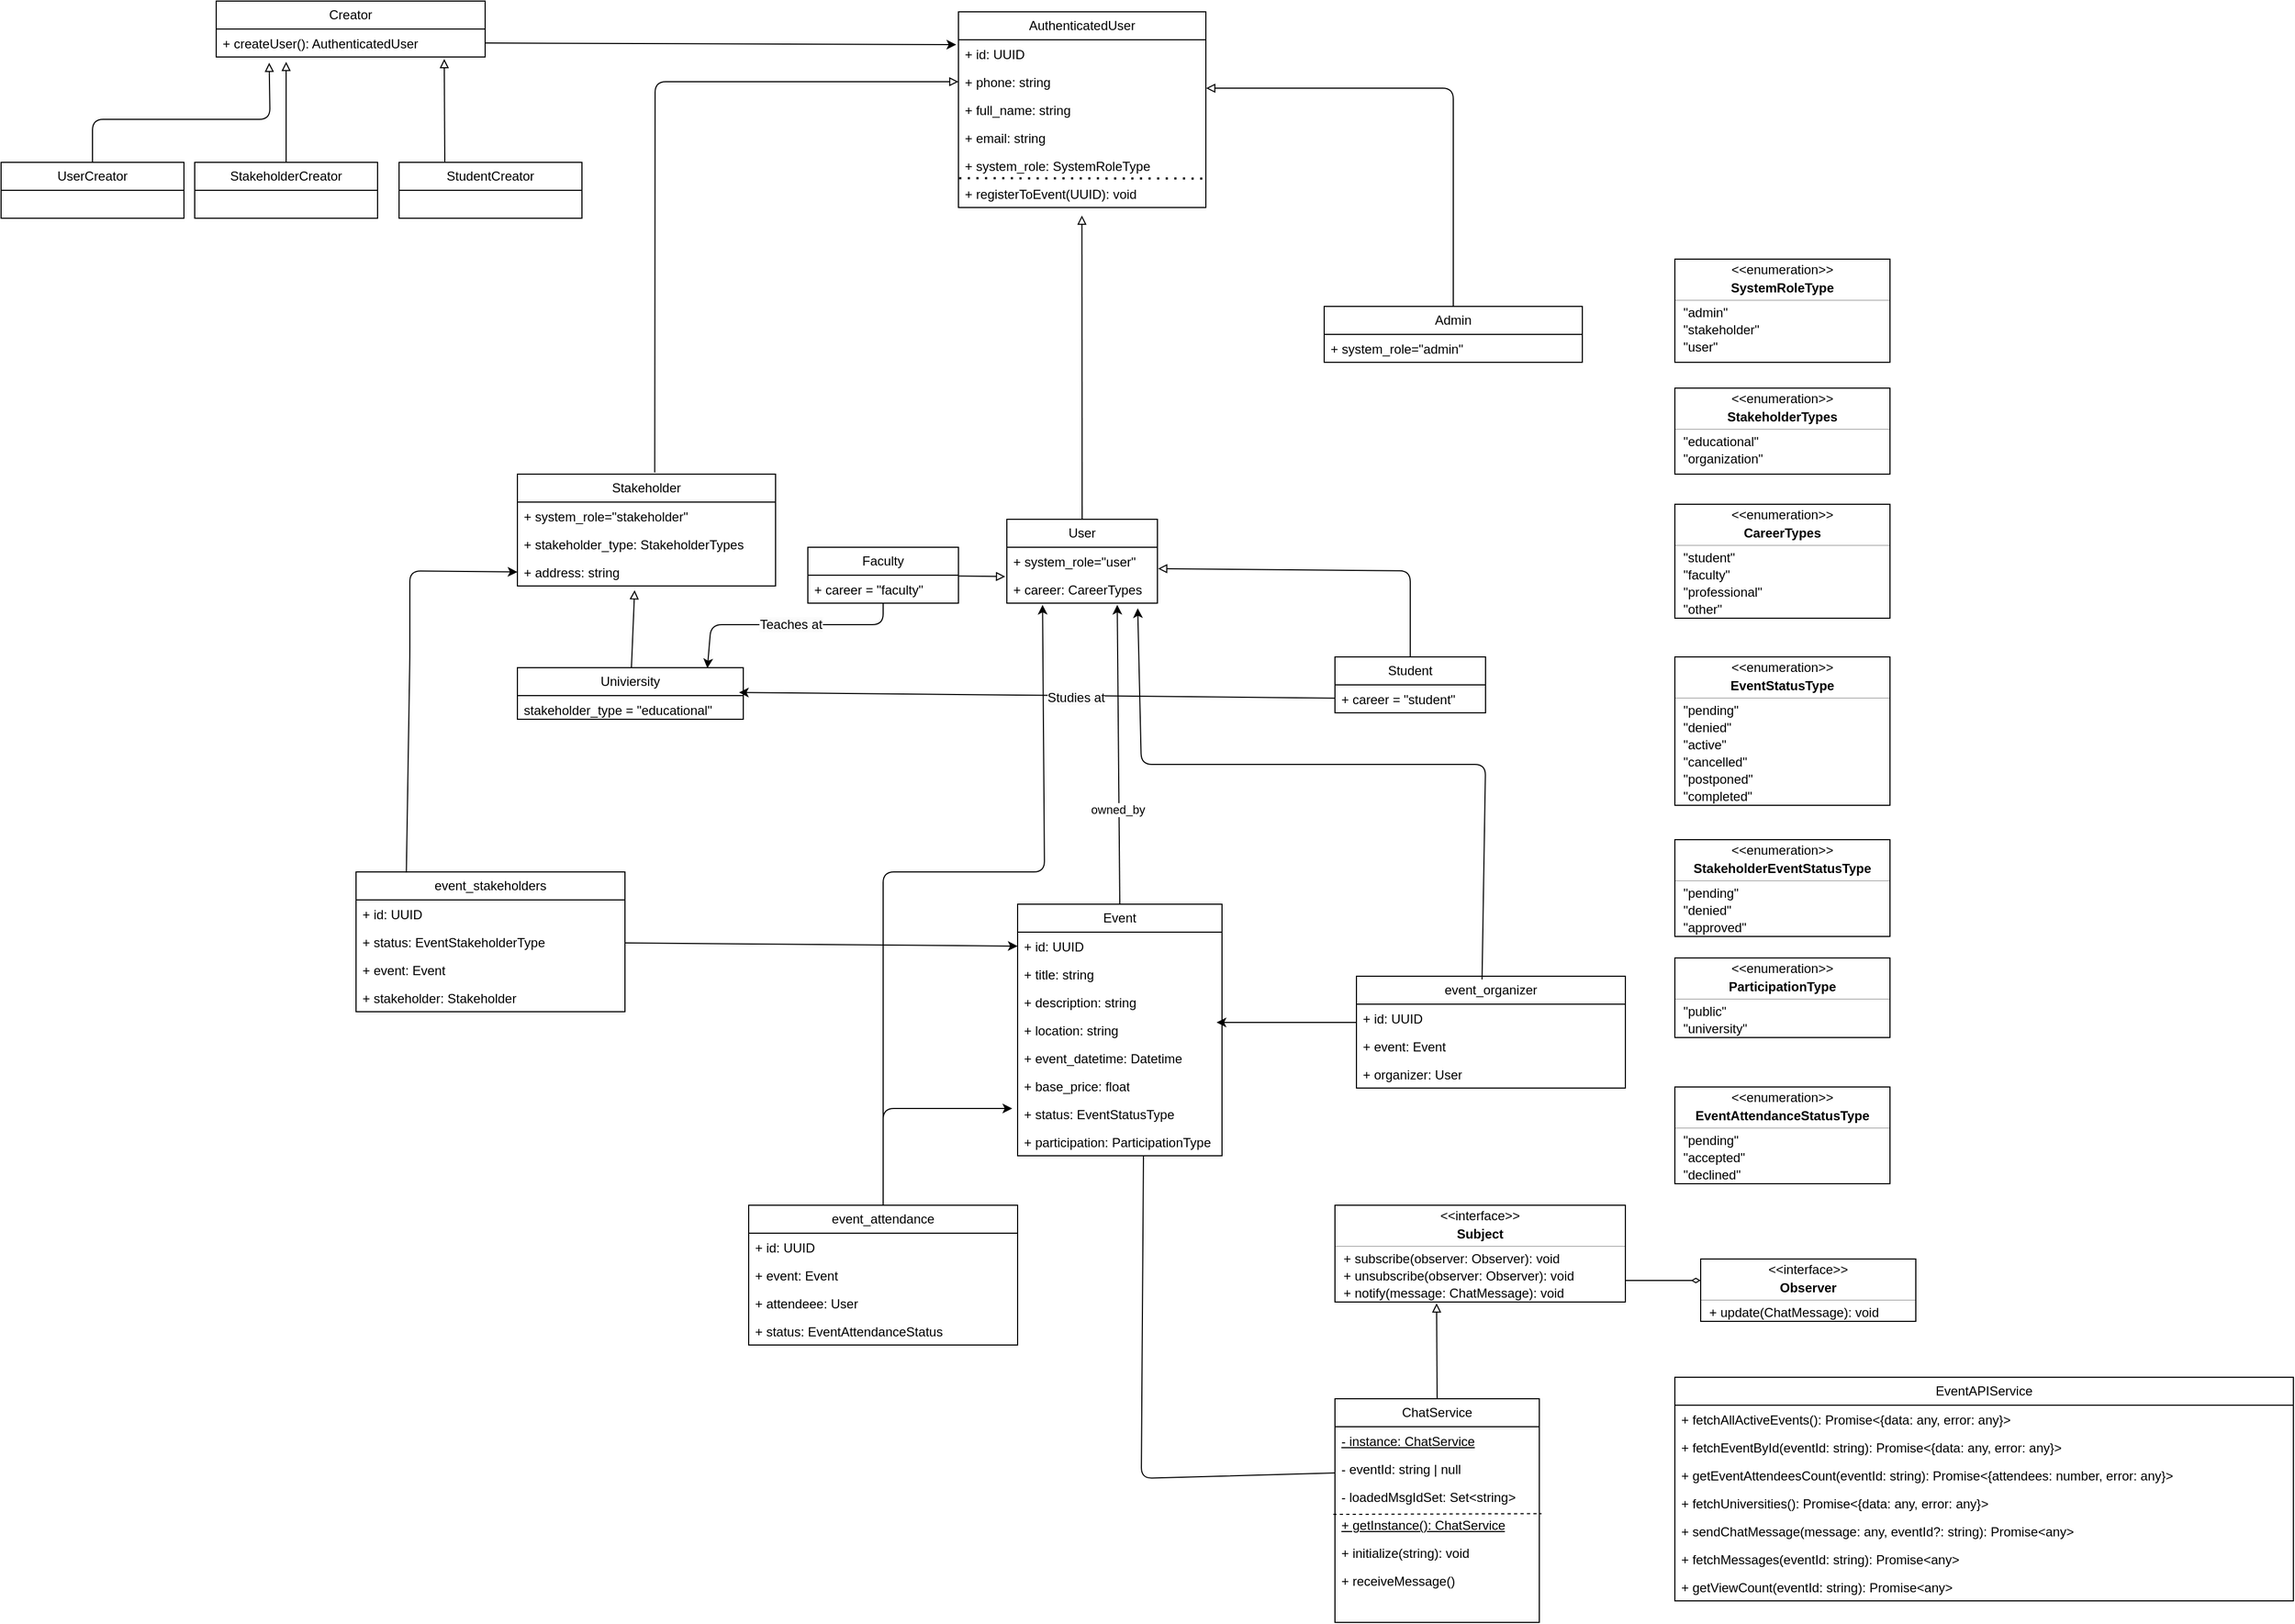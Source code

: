 <mxfile>
    <diagram id="xj-DahmxYO51IIYJhuqw" name="Page-1">
        <mxGraphModel dx="2583" dy="2074" grid="1" gridSize="10" guides="1" tooltips="1" connect="1" arrows="1" fold="1" page="1" pageScale="1" pageWidth="850" pageHeight="1100" math="0" shadow="0">
            <root>
                <mxCell id="0"/>
                <mxCell id="1" parent="0"/>
                <mxCell id="37" style="edgeStyle=none;html=1;endArrow=block;endFill=0;exitX=0.532;exitY=-0.015;exitDx=0;exitDy=0;exitPerimeter=0;entryX=0;entryY=0.5;entryDx=0;entryDy=0;" parent="1" source="8" target="15" edge="1">
                    <mxGeometry relative="1" as="geometry">
                        <Array as="points">
                            <mxPoint x="188" y="-155"/>
                        </Array>
                    </mxGeometry>
                </mxCell>
                <mxCell id="8" value="Stakeholder" style="swimlane;fontStyle=0;childLayout=stackLayout;horizontal=1;startSize=26;fillColor=none;horizontalStack=0;resizeParent=1;resizeParentMax=0;resizeLast=0;collapsible=1;marginBottom=0;whiteSpace=wrap;html=1;" parent="1" vertex="1">
                    <mxGeometry x="60" y="210" width="240" height="104" as="geometry"/>
                </mxCell>
                <mxCell id="9" value="+ system_role=&quot;stakeholder&quot;" style="text;strokeColor=none;fillColor=none;align=left;verticalAlign=top;spacingLeft=4;spacingRight=4;overflow=hidden;rotatable=0;points=[[0,0.5],[1,0.5]];portConstraint=eastwest;whiteSpace=wrap;html=1;" parent="8" vertex="1">
                    <mxGeometry y="26" width="240" height="26" as="geometry"/>
                </mxCell>
                <mxCell id="10" value="+ stakeholder_type: StakeholderTypes" style="text;strokeColor=none;fillColor=none;align=left;verticalAlign=top;spacingLeft=4;spacingRight=4;overflow=hidden;rotatable=0;points=[[0,0.5],[1,0.5]];portConstraint=eastwest;whiteSpace=wrap;html=1;" parent="8" vertex="1">
                    <mxGeometry y="52" width="240" height="26" as="geometry"/>
                </mxCell>
                <mxCell id="73" value="+ address: string" style="text;strokeColor=none;fillColor=none;align=left;verticalAlign=top;spacingLeft=4;spacingRight=4;overflow=hidden;rotatable=0;points=[[0,0.5],[1,0.5]];portConstraint=eastwest;whiteSpace=wrap;html=1;" parent="8" vertex="1">
                    <mxGeometry y="78" width="240" height="26" as="geometry"/>
                </mxCell>
                <mxCell id="12" value="AuthenticatedUser" style="swimlane;fontStyle=0;childLayout=stackLayout;horizontal=1;startSize=26;fillColor=none;horizontalStack=0;resizeParent=1;resizeParentMax=0;resizeLast=0;collapsible=1;marginBottom=0;whiteSpace=wrap;html=1;" parent="1" vertex="1">
                    <mxGeometry x="470" y="-220" width="230" height="182" as="geometry">
                        <mxRectangle x="290" y="140" width="210" height="30" as="alternateBounds"/>
                    </mxGeometry>
                </mxCell>
                <mxCell id="13" value="+ id: UUID" style="text;strokeColor=none;fillColor=none;align=left;verticalAlign=top;spacingLeft=4;spacingRight=4;overflow=hidden;rotatable=0;points=[[0,0.5],[1,0.5]];portConstraint=eastwest;whiteSpace=wrap;html=1;" parent="12" vertex="1">
                    <mxGeometry y="26" width="230" height="26" as="geometry"/>
                </mxCell>
                <mxCell id="15" value="+ phone: string" style="text;strokeColor=none;fillColor=none;align=left;verticalAlign=top;spacingLeft=4;spacingRight=4;overflow=hidden;rotatable=0;points=[[0,0.5],[1,0.5]];portConstraint=eastwest;whiteSpace=wrap;html=1;" parent="12" vertex="1">
                    <mxGeometry y="52" width="230" height="26" as="geometry"/>
                </mxCell>
                <mxCell id="14" value="+&amp;nbsp;&lt;span style=&quot;color: rgb(0, 0, 0);&quot;&gt;full_name: string&lt;/span&gt;" style="text;strokeColor=none;fillColor=none;align=left;verticalAlign=top;spacingLeft=4;spacingRight=4;overflow=hidden;rotatable=0;points=[[0,0.5],[1,0.5]];portConstraint=eastwest;whiteSpace=wrap;html=1;" parent="12" vertex="1">
                    <mxGeometry y="78" width="230" height="26" as="geometry"/>
                </mxCell>
                <mxCell id="27" value="+ email: string" style="text;strokeColor=none;fillColor=none;align=left;verticalAlign=top;spacingLeft=4;spacingRight=4;overflow=hidden;rotatable=0;points=[[0,0.5],[1,0.5]];portConstraint=eastwest;whiteSpace=wrap;html=1;" parent="12" vertex="1">
                    <mxGeometry y="104" width="230" height="26" as="geometry"/>
                </mxCell>
                <mxCell id="26" value="+ system_role: SystemRoleType" style="text;strokeColor=none;fillColor=none;align=left;verticalAlign=top;spacingLeft=4;spacingRight=4;overflow=hidden;rotatable=0;points=[[0,0.5],[1,0.5]];portConstraint=eastwest;whiteSpace=wrap;html=1;" parent="12" vertex="1">
                    <mxGeometry y="130" width="230" height="26" as="geometry"/>
                </mxCell>
                <mxCell id="245" value="+ registerToEvent(UUID): void" style="text;strokeColor=none;fillColor=none;align=left;verticalAlign=top;spacingLeft=4;spacingRight=4;overflow=hidden;rotatable=0;points=[[0,0.5],[1,0.5]];portConstraint=eastwest;whiteSpace=wrap;html=1;" vertex="1" parent="12">
                    <mxGeometry y="156" width="230" height="26" as="geometry"/>
                </mxCell>
                <mxCell id="246" value="" style="endArrow=none;dashed=1;html=1;dashPattern=1 3;strokeWidth=2;exitX=0.003;exitY=-0.049;exitDx=0;exitDy=0;exitPerimeter=0;entryX=1;entryY=0.965;entryDx=0;entryDy=0;entryPerimeter=0;" edge="1" parent="12" source="245" target="26">
                    <mxGeometry width="50" height="50" relative="1" as="geometry">
                        <mxPoint x="60" y="230" as="sourcePoint"/>
                        <mxPoint x="110" y="180" as="targetPoint"/>
                    </mxGeometry>
                </mxCell>
                <mxCell id="28" value="" style="fontStyle=1;align=center;verticalAlign=middle;childLayout=stackLayout;horizontal=1;horizontalStack=0;resizeParent=1;resizeParentMax=0;resizeLast=0;marginBottom=0;" parent="1" vertex="1">
                    <mxGeometry x="1136" y="10" width="200" height="96" as="geometry"/>
                </mxCell>
                <mxCell id="29" value="&amp;lt;&amp;lt;enumeration&amp;gt;&amp;gt;" style="html=1;align=center;spacing=0;verticalAlign=middle;strokeColor=none;fillColor=none;whiteSpace=wrap;" parent="28" vertex="1">
                    <mxGeometry width="200" height="20" as="geometry"/>
                </mxCell>
                <mxCell id="30" value="SystemRoleType" style="html=1;align=center;spacing=0;verticalAlign=middle;strokeColor=none;fillColor=none;whiteSpace=wrap;fontStyle=1;" parent="28" vertex="1">
                    <mxGeometry y="20" width="200" height="14" as="geometry"/>
                </mxCell>
                <mxCell id="31" value="" style="line;strokeWidth=0.25;fillColor=none;align=left;verticalAlign=middle;spacingTop=-1;spacingLeft=3;spacingRight=3;rotatable=0;labelPosition=right;points=[];portConstraint=eastwest;" parent="28" vertex="1">
                    <mxGeometry y="34" width="200" height="8" as="geometry"/>
                </mxCell>
                <mxCell id="32" value="&quot;admin&quot;" style="html=1;align=left;spacing=0;spacingLeft=8;verticalAlign=middle;strokeColor=none;fillColor=none;whiteSpace=wrap;" parent="28" vertex="1">
                    <mxGeometry y="42" width="200" height="16" as="geometry"/>
                </mxCell>
                <mxCell id="33" value="&quot;stakeholder&quot;" style="html=1;align=left;spacing=0;spacingLeft=8;verticalAlign=middle;strokeColor=none;fillColor=none;whiteSpace=wrap;" parent="28" vertex="1">
                    <mxGeometry y="58" width="200" height="16" as="geometry"/>
                </mxCell>
                <mxCell id="35" value="&quot;user&quot;" style="html=1;align=left;spacing=0;spacingLeft=8;verticalAlign=middle;strokeColor=none;fillColor=none;whiteSpace=wrap;" parent="28" vertex="1">
                    <mxGeometry y="74" width="200" height="16" as="geometry"/>
                </mxCell>
                <mxCell id="34" value="" style="html=1;align=left;spacing=0;spacingLeft=8;verticalAlign=middle;strokeColor=none;fillColor=none;whiteSpace=wrap;" parent="28" vertex="1">
                    <mxGeometry y="90" width="200" height="6" as="geometry"/>
                </mxCell>
                <mxCell id="38" value="" style="fontStyle=1;align=center;verticalAlign=middle;childLayout=stackLayout;horizontal=1;horizontalStack=0;resizeParent=1;resizeParentMax=0;resizeLast=0;marginBottom=0;" parent="1" vertex="1">
                    <mxGeometry x="1136" y="130" width="200" height="80" as="geometry"/>
                </mxCell>
                <mxCell id="39" value="&amp;lt;&amp;lt;enumeration&amp;gt;&amp;gt;" style="html=1;align=center;spacing=0;verticalAlign=middle;strokeColor=none;fillColor=none;whiteSpace=wrap;" parent="38" vertex="1">
                    <mxGeometry width="200" height="20" as="geometry"/>
                </mxCell>
                <mxCell id="40" value="StakeholderTypes" style="html=1;align=center;spacing=0;verticalAlign=middle;strokeColor=none;fillColor=none;whiteSpace=wrap;fontStyle=1;" parent="38" vertex="1">
                    <mxGeometry y="20" width="200" height="14" as="geometry"/>
                </mxCell>
                <mxCell id="41" value="" style="line;strokeWidth=0.25;fillColor=none;align=left;verticalAlign=middle;spacingTop=-1;spacingLeft=3;spacingRight=3;rotatable=0;labelPosition=right;points=[];portConstraint=eastwest;" parent="38" vertex="1">
                    <mxGeometry y="34" width="200" height="8" as="geometry"/>
                </mxCell>
                <mxCell id="42" value="&quot;educational&quot;" style="html=1;align=left;spacing=0;spacingLeft=8;verticalAlign=middle;strokeColor=none;fillColor=none;whiteSpace=wrap;" parent="38" vertex="1">
                    <mxGeometry y="42" width="200" height="16" as="geometry"/>
                </mxCell>
                <mxCell id="43" value="&quot;organization&quot;" style="html=1;align=left;spacing=0;spacingLeft=8;verticalAlign=middle;strokeColor=none;fillColor=none;whiteSpace=wrap;" parent="38" vertex="1">
                    <mxGeometry y="58" width="200" height="16" as="geometry"/>
                </mxCell>
                <mxCell id="44" value="" style="html=1;align=left;spacing=0;spacingLeft=8;verticalAlign=middle;strokeColor=none;fillColor=none;whiteSpace=wrap;" parent="38" vertex="1">
                    <mxGeometry y="74" width="200" height="6" as="geometry"/>
                </mxCell>
                <mxCell id="49" style="edgeStyle=none;html=1;exitX=0.5;exitY=0;exitDx=0;exitDy=0;endArrow=block;endFill=0;entryX=0.499;entryY=1.287;entryDx=0;entryDy=0;entryPerimeter=0;" parent="1" source="45" target="245" edge="1">
                    <mxGeometry relative="1" as="geometry">
                        <mxPoint x="585" y="-10" as="targetPoint"/>
                    </mxGeometry>
                </mxCell>
                <mxCell id="45" value="User" style="swimlane;fontStyle=0;childLayout=stackLayout;horizontal=1;startSize=26;fillColor=none;horizontalStack=0;resizeParent=1;resizeParentMax=0;resizeLast=0;collapsible=1;marginBottom=0;whiteSpace=wrap;html=1;" parent="1" vertex="1">
                    <mxGeometry x="515" y="252" width="140" height="78" as="geometry"/>
                </mxCell>
                <mxCell id="46" value="+ system_role=&quot;user&quot;" style="text;strokeColor=none;fillColor=none;align=left;verticalAlign=top;spacingLeft=4;spacingRight=4;overflow=hidden;rotatable=0;points=[[0,0.5],[1,0.5]];portConstraint=eastwest;whiteSpace=wrap;html=1;" parent="45" vertex="1">
                    <mxGeometry y="26" width="140" height="26" as="geometry"/>
                </mxCell>
                <mxCell id="51" value="+ career: CareerTypes" style="text;strokeColor=none;fillColor=none;align=left;verticalAlign=top;spacingLeft=4;spacingRight=4;overflow=hidden;rotatable=0;points=[[0,0.5],[1,0.5]];portConstraint=eastwest;whiteSpace=wrap;html=1;" parent="45" vertex="1">
                    <mxGeometry y="52" width="140" height="26" as="geometry"/>
                </mxCell>
                <mxCell id="52" value="" style="fontStyle=1;align=center;verticalAlign=middle;childLayout=stackLayout;horizontal=1;horizontalStack=0;resizeParent=1;resizeParentMax=0;resizeLast=0;marginBottom=0;" parent="1" vertex="1">
                    <mxGeometry x="1136" y="238" width="200" height="106" as="geometry"/>
                </mxCell>
                <mxCell id="53" value="&amp;lt;&amp;lt;enumeration&amp;gt;&amp;gt;" style="html=1;align=center;spacing=0;verticalAlign=middle;strokeColor=none;fillColor=none;whiteSpace=wrap;" parent="52" vertex="1">
                    <mxGeometry width="200" height="20" as="geometry"/>
                </mxCell>
                <mxCell id="54" value="CareerTypes" style="html=1;align=center;spacing=0;verticalAlign=middle;strokeColor=none;fillColor=none;whiteSpace=wrap;fontStyle=1;" parent="52" vertex="1">
                    <mxGeometry y="20" width="200" height="14" as="geometry"/>
                </mxCell>
                <mxCell id="55" value="" style="line;strokeWidth=0.25;fillColor=none;align=left;verticalAlign=middle;spacingTop=-1;spacingLeft=3;spacingRight=3;rotatable=0;labelPosition=right;points=[];portConstraint=eastwest;" parent="52" vertex="1">
                    <mxGeometry y="34" width="200" height="8" as="geometry"/>
                </mxCell>
                <mxCell id="56" value="&quot;student&quot;" style="html=1;align=left;spacing=0;spacingLeft=8;verticalAlign=middle;strokeColor=none;fillColor=none;whiteSpace=wrap;" parent="52" vertex="1">
                    <mxGeometry y="42" width="200" height="16" as="geometry"/>
                </mxCell>
                <mxCell id="57" value="&quot;faculty&quot;" style="html=1;align=left;spacing=0;spacingLeft=8;verticalAlign=middle;strokeColor=none;fillColor=none;whiteSpace=wrap;" parent="52" vertex="1">
                    <mxGeometry y="58" width="200" height="16" as="geometry"/>
                </mxCell>
                <mxCell id="62" value="&quot;professional&quot;" style="html=1;align=left;spacing=0;spacingLeft=8;verticalAlign=middle;strokeColor=none;fillColor=none;whiteSpace=wrap;" parent="52" vertex="1">
                    <mxGeometry y="74" width="200" height="16" as="geometry"/>
                </mxCell>
                <mxCell id="61" value="&quot;other&quot;" style="html=1;align=left;spacing=0;spacingLeft=8;verticalAlign=middle;strokeColor=none;fillColor=none;whiteSpace=wrap;" parent="52" vertex="1">
                    <mxGeometry y="90" width="200" height="16" as="geometry"/>
                </mxCell>
                <mxCell id="69" value="Univiersity" style="swimlane;fontStyle=0;childLayout=stackLayout;horizontal=1;startSize=26;fillColor=none;horizontalStack=0;resizeParent=1;resizeParentMax=0;resizeLast=0;collapsible=1;marginBottom=0;whiteSpace=wrap;html=1;" parent="1" vertex="1">
                    <mxGeometry x="60" y="390" width="210" height="48" as="geometry"/>
                </mxCell>
                <mxCell id="70" value="stakeholder_type = &quot;educational&quot;" style="text;strokeColor=none;fillColor=none;align=left;verticalAlign=top;spacingLeft=4;spacingRight=4;overflow=hidden;rotatable=0;points=[[0,0.5],[1,0.5]];portConstraint=eastwest;whiteSpace=wrap;html=1;" parent="69" vertex="1">
                    <mxGeometry y="26" width="210" height="22" as="geometry"/>
                </mxCell>
                <mxCell id="74" style="edgeStyle=none;html=1;entryX=0.454;entryY=1.154;entryDx=0;entryDy=0;entryPerimeter=0;endArrow=block;endFill=0;" parent="1" source="69" target="73" edge="1">
                    <mxGeometry relative="1" as="geometry"/>
                </mxCell>
                <mxCell id="83" style="edgeStyle=none;html=1;endArrow=block;endFill=0;entryX=1.004;entryY=-0.235;entryDx=0;entryDy=0;entryPerimeter=0;" parent="1" source="77" target="51" edge="1">
                    <mxGeometry relative="1" as="geometry">
                        <Array as="points">
                            <mxPoint x="890" y="300"/>
                        </Array>
                    </mxGeometry>
                </mxCell>
                <mxCell id="77" value="Student" style="swimlane;fontStyle=0;childLayout=stackLayout;horizontal=1;startSize=26;fillColor=none;horizontalStack=0;resizeParent=1;resizeParentMax=0;resizeLast=0;collapsible=1;marginBottom=0;whiteSpace=wrap;html=1;" parent="1" vertex="1">
                    <mxGeometry x="820" y="380" width="140" height="52" as="geometry"/>
                </mxCell>
                <mxCell id="79" value="+ career = &quot;student&quot;" style="text;strokeColor=none;fillColor=none;align=left;verticalAlign=top;spacingLeft=4;spacingRight=4;overflow=hidden;rotatable=0;points=[[0,0.5],[1,0.5]];portConstraint=eastwest;whiteSpace=wrap;html=1;" parent="77" vertex="1">
                    <mxGeometry y="26" width="140" height="26" as="geometry"/>
                </mxCell>
                <mxCell id="81" style="edgeStyle=none;html=1;entryX=0.981;entryY=-0.136;entryDx=0;entryDy=0;entryPerimeter=0;" parent="1" source="79" target="70" edge="1">
                    <mxGeometry relative="1" as="geometry"/>
                </mxCell>
                <mxCell id="89" value="&lt;span style=&quot;color: rgb(0, 0, 0); font-size: 12px; background-color: rgb(251, 251, 251);&quot;&gt;Studies at&lt;/span&gt;" style="edgeLabel;html=1;align=center;verticalAlign=middle;resizable=0;points=[];" parent="81" vertex="1" connectable="0">
                    <mxGeometry x="-0.134" y="2" relative="1" as="geometry">
                        <mxPoint x="-1" as="offset"/>
                    </mxGeometry>
                </mxCell>
                <mxCell id="84" value="Faculty" style="swimlane;fontStyle=0;childLayout=stackLayout;horizontal=1;startSize=26;fillColor=none;horizontalStack=0;resizeParent=1;resizeParentMax=0;resizeLast=0;collapsible=1;marginBottom=0;whiteSpace=wrap;html=1;" parent="1" vertex="1">
                    <mxGeometry x="330" y="278" width="140" height="52" as="geometry"/>
                </mxCell>
                <mxCell id="85" value="+ career = &quot;faculty&quot;" style="text;strokeColor=none;fillColor=none;align=left;verticalAlign=top;spacingLeft=4;spacingRight=4;overflow=hidden;rotatable=0;points=[[0,0.5],[1,0.5]];portConstraint=eastwest;whiteSpace=wrap;html=1;" parent="84" vertex="1">
                    <mxGeometry y="26" width="140" height="26" as="geometry"/>
                </mxCell>
                <mxCell id="86" style="edgeStyle=none;html=1;entryX=0.841;entryY=0.011;entryDx=0;entryDy=0;entryPerimeter=0;" parent="1" source="84" target="69" edge="1">
                    <mxGeometry relative="1" as="geometry">
                        <Array as="points">
                            <mxPoint x="400" y="350"/>
                            <mxPoint x="240" y="350"/>
                        </Array>
                    </mxGeometry>
                </mxCell>
                <mxCell id="90" value="&lt;span style=&quot;color: rgb(0, 0, 0); font-size: 12px; background-color: rgb(251, 251, 251);&quot;&gt;Teaches at&lt;/span&gt;" style="edgeLabel;html=1;align=center;verticalAlign=middle;resizable=0;points=[];" parent="86" vertex="1" connectable="0">
                    <mxGeometry x="-0.036" relative="1" as="geometry">
                        <mxPoint as="offset"/>
                    </mxGeometry>
                </mxCell>
                <mxCell id="91" style="edgeStyle=none;html=1;entryX=-0.011;entryY=0.049;entryDx=0;entryDy=0;entryPerimeter=0;endArrow=block;endFill=0;" parent="1" source="84" target="51" edge="1">
                    <mxGeometry relative="1" as="geometry"/>
                </mxCell>
                <mxCell id="96" style="edgeStyle=none;html=1;entryX=1.001;entryY=-0.267;entryDx=0;entryDy=0;endArrow=block;endFill=0;entryPerimeter=0;" parent="1" source="92" target="14" edge="1">
                    <mxGeometry relative="1" as="geometry">
                        <Array as="points">
                            <mxPoint x="930" y="-149"/>
                        </Array>
                    </mxGeometry>
                </mxCell>
                <mxCell id="92" value="Admin" style="swimlane;fontStyle=0;childLayout=stackLayout;horizontal=1;startSize=26;fillColor=none;horizontalStack=0;resizeParent=1;resizeParentMax=0;resizeLast=0;collapsible=1;marginBottom=0;whiteSpace=wrap;html=1;" parent="1" vertex="1">
                    <mxGeometry x="810" y="54" width="240" height="52" as="geometry"/>
                </mxCell>
                <mxCell id="93" value="+ system_role=&quot;admin&quot;" style="text;strokeColor=none;fillColor=none;align=left;verticalAlign=top;spacingLeft=4;spacingRight=4;overflow=hidden;rotatable=0;points=[[0,0.5],[1,0.5]];portConstraint=eastwest;whiteSpace=wrap;html=1;" parent="92" vertex="1">
                    <mxGeometry y="26" width="240" height="26" as="geometry"/>
                </mxCell>
                <mxCell id="97" value="Event" style="swimlane;fontStyle=0;childLayout=stackLayout;horizontal=1;startSize=26;fillColor=none;horizontalStack=0;resizeParent=1;resizeParentMax=0;resizeLast=0;collapsible=1;marginBottom=0;whiteSpace=wrap;html=1;" parent="1" vertex="1">
                    <mxGeometry x="525" y="610" width="190" height="234" as="geometry"/>
                </mxCell>
                <mxCell id="98" value="+ id: UUID" style="text;strokeColor=none;fillColor=none;align=left;verticalAlign=top;spacingLeft=4;spacingRight=4;overflow=hidden;rotatable=0;points=[[0,0.5],[1,0.5]];portConstraint=eastwest;whiteSpace=wrap;html=1;" parent="97" vertex="1">
                    <mxGeometry y="26" width="190" height="26" as="geometry"/>
                </mxCell>
                <mxCell id="99" value="+ title: string" style="text;strokeColor=none;fillColor=none;align=left;verticalAlign=top;spacingLeft=4;spacingRight=4;overflow=hidden;rotatable=0;points=[[0,0.5],[1,0.5]];portConstraint=eastwest;whiteSpace=wrap;html=1;" parent="97" vertex="1">
                    <mxGeometry y="52" width="190" height="26" as="geometry"/>
                </mxCell>
                <mxCell id="100" value="+ description: string" style="text;strokeColor=none;fillColor=none;align=left;verticalAlign=top;spacingLeft=4;spacingRight=4;overflow=hidden;rotatable=0;points=[[0,0.5],[1,0.5]];portConstraint=eastwest;whiteSpace=wrap;html=1;" parent="97" vertex="1">
                    <mxGeometry y="78" width="190" height="26" as="geometry"/>
                </mxCell>
                <mxCell id="103" value="+ location: string" style="text;strokeColor=none;fillColor=none;align=left;verticalAlign=top;spacingLeft=4;spacingRight=4;overflow=hidden;rotatable=0;points=[[0,0.5],[1,0.5]];portConstraint=eastwest;whiteSpace=wrap;html=1;" parent="97" vertex="1">
                    <mxGeometry y="104" width="190" height="26" as="geometry"/>
                </mxCell>
                <mxCell id="102" value="+ event_datetime: Datetime" style="text;strokeColor=none;fillColor=none;align=left;verticalAlign=top;spacingLeft=4;spacingRight=4;overflow=hidden;rotatable=0;points=[[0,0.5],[1,0.5]];portConstraint=eastwest;whiteSpace=wrap;html=1;" parent="97" vertex="1">
                    <mxGeometry y="130" width="190" height="26" as="geometry"/>
                </mxCell>
                <mxCell id="101" value="+ base_price: float" style="text;strokeColor=none;fillColor=none;align=left;verticalAlign=top;spacingLeft=4;spacingRight=4;overflow=hidden;rotatable=0;points=[[0,0.5],[1,0.5]];portConstraint=eastwest;whiteSpace=wrap;html=1;" parent="97" vertex="1">
                    <mxGeometry y="156" width="190" height="26" as="geometry"/>
                </mxCell>
                <mxCell id="112" value="+ status: EventStatusType" style="text;strokeColor=none;fillColor=none;align=left;verticalAlign=top;spacingLeft=4;spacingRight=4;overflow=hidden;rotatable=0;points=[[0,0.5],[1,0.5]];portConstraint=eastwest;whiteSpace=wrap;html=1;" parent="97" vertex="1">
                    <mxGeometry y="182" width="190" height="26" as="geometry"/>
                </mxCell>
                <mxCell id="153" value="+ participation: ParticipationType" style="text;strokeColor=none;fillColor=none;align=left;verticalAlign=top;spacingLeft=4;spacingRight=4;overflow=hidden;rotatable=0;points=[[0,0.5],[1,0.5]];portConstraint=eastwest;whiteSpace=wrap;html=1;" parent="97" vertex="1">
                    <mxGeometry y="208" width="190" height="26" as="geometry"/>
                </mxCell>
                <mxCell id="104" style="edgeStyle=none;html=1;exitX=0.5;exitY=0;exitDx=0;exitDy=0;entryX=0.733;entryY=1.061;entryDx=0;entryDy=0;entryPerimeter=0;" parent="1" source="97" target="51" edge="1">
                    <mxGeometry relative="1" as="geometry"/>
                </mxCell>
                <mxCell id="107" value="owned_by" style="edgeLabel;html=1;align=center;verticalAlign=middle;resizable=0;points=[];" parent="104" vertex="1" connectable="0">
                    <mxGeometry x="-0.366" y="2" relative="1" as="geometry">
                        <mxPoint x="1" as="offset"/>
                    </mxGeometry>
                </mxCell>
                <mxCell id="108" value="event_stakeholders" style="swimlane;fontStyle=0;childLayout=stackLayout;horizontal=1;startSize=26;fillColor=none;horizontalStack=0;resizeParent=1;resizeParentMax=0;resizeLast=0;collapsible=1;marginBottom=0;whiteSpace=wrap;html=1;" parent="1" vertex="1">
                    <mxGeometry x="-90" y="580" width="250" height="130" as="geometry"/>
                </mxCell>
                <mxCell id="109" value="+ id: UUID" style="text;strokeColor=none;fillColor=none;align=left;verticalAlign=top;spacingLeft=4;spacingRight=4;overflow=hidden;rotatable=0;points=[[0,0.5],[1,0.5]];portConstraint=eastwest;whiteSpace=wrap;html=1;" parent="108" vertex="1">
                    <mxGeometry y="26" width="250" height="26" as="geometry"/>
                </mxCell>
                <mxCell id="110" value="+ status: EventStakeholderType" style="text;strokeColor=none;fillColor=none;align=left;verticalAlign=top;spacingLeft=4;spacingRight=4;overflow=hidden;rotatable=0;points=[[0,0.5],[1,0.5]];portConstraint=eastwest;whiteSpace=wrap;html=1;" parent="108" vertex="1">
                    <mxGeometry y="52" width="250" height="26" as="geometry"/>
                </mxCell>
                <mxCell id="133" value="+ event: Event" style="text;strokeColor=none;fillColor=none;align=left;verticalAlign=top;spacingLeft=4;spacingRight=4;overflow=hidden;rotatable=0;points=[[0,0.5],[1,0.5]];portConstraint=eastwest;whiteSpace=wrap;html=1;" parent="108" vertex="1">
                    <mxGeometry y="78" width="250" height="26" as="geometry"/>
                </mxCell>
                <mxCell id="134" value="+ stakeholder: Stakeholder" style="text;strokeColor=none;fillColor=none;align=left;verticalAlign=top;spacingLeft=4;spacingRight=4;overflow=hidden;rotatable=0;points=[[0,0.5],[1,0.5]];portConstraint=eastwest;whiteSpace=wrap;html=1;" parent="108" vertex="1">
                    <mxGeometry y="104" width="250" height="26" as="geometry"/>
                </mxCell>
                <mxCell id="113" value="" style="fontStyle=1;align=center;verticalAlign=middle;childLayout=stackLayout;horizontal=1;horizontalStack=0;resizeParent=1;resizeParentMax=0;resizeLast=0;marginBottom=0;" parent="1" vertex="1">
                    <mxGeometry x="1136" y="380" width="200" height="138" as="geometry"/>
                </mxCell>
                <mxCell id="114" value="&amp;lt;&amp;lt;enumeration&amp;gt;&amp;gt;" style="html=1;align=center;spacing=0;verticalAlign=middle;strokeColor=none;fillColor=none;whiteSpace=wrap;" parent="113" vertex="1">
                    <mxGeometry width="200" height="20" as="geometry"/>
                </mxCell>
                <mxCell id="115" value="EventStatusType" style="html=1;align=center;spacing=0;verticalAlign=middle;strokeColor=none;fillColor=none;whiteSpace=wrap;fontStyle=1;" parent="113" vertex="1">
                    <mxGeometry y="20" width="200" height="14" as="geometry"/>
                </mxCell>
                <mxCell id="116" value="" style="line;strokeWidth=0.25;fillColor=none;align=left;verticalAlign=middle;spacingTop=-1;spacingLeft=3;spacingRight=3;rotatable=0;labelPosition=right;points=[];portConstraint=eastwest;" parent="113" vertex="1">
                    <mxGeometry y="34" width="200" height="8" as="geometry"/>
                </mxCell>
                <mxCell id="117" value="&quot;pending&quot;" style="html=1;align=left;spacing=0;spacingLeft=8;verticalAlign=middle;strokeColor=none;fillColor=none;whiteSpace=wrap;" parent="113" vertex="1">
                    <mxGeometry y="42" width="200" height="16" as="geometry"/>
                </mxCell>
                <mxCell id="118" value="&quot;denied&quot;" style="html=1;align=left;spacing=0;spacingLeft=8;verticalAlign=middle;strokeColor=none;fillColor=none;whiteSpace=wrap;" parent="113" vertex="1">
                    <mxGeometry y="58" width="200" height="16" as="geometry"/>
                </mxCell>
                <mxCell id="119" value="&quot;active&quot;" style="html=1;align=left;spacing=0;spacingLeft=8;verticalAlign=middle;strokeColor=none;fillColor=none;whiteSpace=wrap;" parent="113" vertex="1">
                    <mxGeometry y="74" width="200" height="16" as="geometry"/>
                </mxCell>
                <mxCell id="122" value="&quot;cancelled&quot;" style="html=1;align=left;spacing=0;spacingLeft=8;verticalAlign=middle;strokeColor=none;fillColor=none;whiteSpace=wrap;" parent="113" vertex="1">
                    <mxGeometry y="90" width="200" height="16" as="geometry"/>
                </mxCell>
                <mxCell id="121" value="&quot;postponed&quot;" style="html=1;align=left;spacing=0;spacingLeft=8;verticalAlign=middle;strokeColor=none;fillColor=none;whiteSpace=wrap;" parent="113" vertex="1">
                    <mxGeometry y="106" width="200" height="16" as="geometry"/>
                </mxCell>
                <mxCell id="123" value="&quot;completed&quot;" style="html=1;align=left;spacing=0;spacingLeft=8;verticalAlign=middle;strokeColor=none;fillColor=none;whiteSpace=wrap;" parent="113" vertex="1">
                    <mxGeometry y="122" width="200" height="16" as="geometry"/>
                </mxCell>
                <mxCell id="124" value="" style="fontStyle=1;align=center;verticalAlign=middle;childLayout=stackLayout;horizontal=1;horizontalStack=0;resizeParent=1;resizeParentMax=0;resizeLast=0;marginBottom=0;" parent="1" vertex="1">
                    <mxGeometry x="1136" y="550" width="200" height="90" as="geometry"/>
                </mxCell>
                <mxCell id="125" value="&amp;lt;&amp;lt;enumeration&amp;gt;&amp;gt;" style="html=1;align=center;spacing=0;verticalAlign=middle;strokeColor=none;fillColor=none;whiteSpace=wrap;" parent="124" vertex="1">
                    <mxGeometry width="200" height="20" as="geometry"/>
                </mxCell>
                <mxCell id="126" value="StakeholderEventStatusType" style="html=1;align=center;spacing=0;verticalAlign=middle;strokeColor=none;fillColor=none;whiteSpace=wrap;fontStyle=1;" parent="124" vertex="1">
                    <mxGeometry y="20" width="200" height="14" as="geometry"/>
                </mxCell>
                <mxCell id="127" value="" style="line;strokeWidth=0.25;fillColor=none;align=left;verticalAlign=middle;spacingTop=-1;spacingLeft=3;spacingRight=3;rotatable=0;labelPosition=right;points=[];portConstraint=eastwest;" parent="124" vertex="1">
                    <mxGeometry y="34" width="200" height="8" as="geometry"/>
                </mxCell>
                <mxCell id="128" value="&quot;pending&quot;" style="html=1;align=left;spacing=0;spacingLeft=8;verticalAlign=middle;strokeColor=none;fillColor=none;whiteSpace=wrap;" parent="124" vertex="1">
                    <mxGeometry y="42" width="200" height="16" as="geometry"/>
                </mxCell>
                <mxCell id="129" value="&quot;denied&quot;" style="html=1;align=left;spacing=0;spacingLeft=8;verticalAlign=middle;strokeColor=none;fillColor=none;whiteSpace=wrap;" parent="124" vertex="1">
                    <mxGeometry y="58" width="200" height="16" as="geometry"/>
                </mxCell>
                <mxCell id="130" value="&quot;approved&quot;" style="html=1;align=left;spacing=0;spacingLeft=8;verticalAlign=middle;strokeColor=none;fillColor=none;whiteSpace=wrap;" parent="124" vertex="1">
                    <mxGeometry y="74" width="200" height="16" as="geometry"/>
                </mxCell>
                <mxCell id="136" style="edgeStyle=none;html=1;entryX=0;entryY=0.5;entryDx=0;entryDy=0;" parent="1" source="108" target="98" edge="1">
                    <mxGeometry relative="1" as="geometry"/>
                </mxCell>
                <mxCell id="137" style="edgeStyle=none;html=1;exitX=0.187;exitY=0.005;exitDx=0;exitDy=0;entryX=0;entryY=0.5;entryDx=0;entryDy=0;exitPerimeter=0;" parent="1" source="108" target="73" edge="1">
                    <mxGeometry relative="1" as="geometry">
                        <Array as="points">
                            <mxPoint x="-40" y="380"/>
                            <mxPoint x="-40" y="300"/>
                        </Array>
                    </mxGeometry>
                </mxCell>
                <mxCell id="138" value="event_organizer" style="swimlane;fontStyle=0;childLayout=stackLayout;horizontal=1;startSize=26;fillColor=none;horizontalStack=0;resizeParent=1;resizeParentMax=0;resizeLast=0;collapsible=1;marginBottom=0;whiteSpace=wrap;html=1;" parent="1" vertex="1">
                    <mxGeometry x="840" y="677" width="250" height="104" as="geometry"/>
                </mxCell>
                <mxCell id="139" value="+ id: UUID" style="text;strokeColor=none;fillColor=none;align=left;verticalAlign=top;spacingLeft=4;spacingRight=4;overflow=hidden;rotatable=0;points=[[0,0.5],[1,0.5]];portConstraint=eastwest;whiteSpace=wrap;html=1;" parent="138" vertex="1">
                    <mxGeometry y="26" width="250" height="26" as="geometry"/>
                </mxCell>
                <mxCell id="141" value="+ event: Event" style="text;strokeColor=none;fillColor=none;align=left;verticalAlign=top;spacingLeft=4;spacingRight=4;overflow=hidden;rotatable=0;points=[[0,0.5],[1,0.5]];portConstraint=eastwest;whiteSpace=wrap;html=1;" parent="138" vertex="1">
                    <mxGeometry y="52" width="250" height="26" as="geometry"/>
                </mxCell>
                <mxCell id="142" value="+ organizer: User" style="text;strokeColor=none;fillColor=none;align=left;verticalAlign=top;spacingLeft=4;spacingRight=4;overflow=hidden;rotatable=0;points=[[0,0.5],[1,0.5]];portConstraint=eastwest;whiteSpace=wrap;html=1;" parent="138" vertex="1">
                    <mxGeometry y="78" width="250" height="26" as="geometry"/>
                </mxCell>
                <mxCell id="145" style="edgeStyle=none;html=1;" parent="1" edge="1">
                    <mxGeometry relative="1" as="geometry">
                        <mxPoint x="840" y="720" as="sourcePoint"/>
                        <mxPoint x="710" y="720" as="targetPoint"/>
                    </mxGeometry>
                </mxCell>
                <mxCell id="146" style="edgeStyle=none;html=1;exitX=0.467;exitY=0.029;exitDx=0;exitDy=0;entryX=0.869;entryY=1.182;entryDx=0;entryDy=0;entryPerimeter=0;exitPerimeter=0;" parent="1" source="138" target="51" edge="1">
                    <mxGeometry relative="1" as="geometry">
                        <Array as="points">
                            <mxPoint x="960" y="480"/>
                            <mxPoint x="640" y="480"/>
                        </Array>
                    </mxGeometry>
                </mxCell>
                <mxCell id="147" value="event_attendance" style="swimlane;fontStyle=0;childLayout=stackLayout;horizontal=1;startSize=26;fillColor=none;horizontalStack=0;resizeParent=1;resizeParentMax=0;resizeLast=0;collapsible=1;marginBottom=0;whiteSpace=wrap;html=1;" parent="1" vertex="1">
                    <mxGeometry x="275" y="890" width="250" height="130" as="geometry"/>
                </mxCell>
                <mxCell id="148" value="+ id: UUID" style="text;strokeColor=none;fillColor=none;align=left;verticalAlign=top;spacingLeft=4;spacingRight=4;overflow=hidden;rotatable=0;points=[[0,0.5],[1,0.5]];portConstraint=eastwest;whiteSpace=wrap;html=1;" parent="147" vertex="1">
                    <mxGeometry y="26" width="250" height="26" as="geometry"/>
                </mxCell>
                <mxCell id="149" value="+ event: Event" style="text;strokeColor=none;fillColor=none;align=left;verticalAlign=top;spacingLeft=4;spacingRight=4;overflow=hidden;rotatable=0;points=[[0,0.5],[1,0.5]];portConstraint=eastwest;whiteSpace=wrap;html=1;" parent="147" vertex="1">
                    <mxGeometry y="52" width="250" height="26" as="geometry"/>
                </mxCell>
                <mxCell id="150" value="+ attendeee: User" style="text;strokeColor=none;fillColor=none;align=left;verticalAlign=top;spacingLeft=4;spacingRight=4;overflow=hidden;rotatable=0;points=[[0,0.5],[1,0.5]];portConstraint=eastwest;whiteSpace=wrap;html=1;" parent="147" vertex="1">
                    <mxGeometry y="78" width="250" height="26" as="geometry"/>
                </mxCell>
                <mxCell id="161" value="+ status: EventAttendanceStatus" style="text;strokeColor=none;fillColor=none;align=left;verticalAlign=top;spacingLeft=4;spacingRight=4;overflow=hidden;rotatable=0;points=[[0,0.5],[1,0.5]];portConstraint=eastwest;whiteSpace=wrap;html=1;" parent="147" vertex="1">
                    <mxGeometry y="104" width="250" height="26" as="geometry"/>
                </mxCell>
                <mxCell id="151" style="edgeStyle=none;html=1;exitX=0.5;exitY=0;exitDx=0;exitDy=0;" parent="1" source="147" edge="1">
                    <mxGeometry relative="1" as="geometry">
                        <mxPoint x="410" y="860" as="sourcePoint"/>
                        <mxPoint x="520" y="800" as="targetPoint"/>
                        <Array as="points">
                            <mxPoint x="400" y="800"/>
                        </Array>
                    </mxGeometry>
                </mxCell>
                <mxCell id="152" style="edgeStyle=none;html=1;entryX=0.237;entryY=1.061;entryDx=0;entryDy=0;entryPerimeter=0;exitX=0.5;exitY=0;exitDx=0;exitDy=0;" parent="1" source="147" target="51" edge="1">
                    <mxGeometry relative="1" as="geometry">
                        <Array as="points">
                            <mxPoint x="400" y="580"/>
                            <mxPoint x="550" y="580"/>
                        </Array>
                    </mxGeometry>
                </mxCell>
                <mxCell id="154" value="" style="fontStyle=1;align=center;verticalAlign=middle;childLayout=stackLayout;horizontal=1;horizontalStack=0;resizeParent=1;resizeParentMax=0;resizeLast=0;marginBottom=0;" parent="1" vertex="1">
                    <mxGeometry x="1136" y="660" width="200" height="74" as="geometry"/>
                </mxCell>
                <mxCell id="155" value="&amp;lt;&amp;lt;enumeration&amp;gt;&amp;gt;" style="html=1;align=center;spacing=0;verticalAlign=middle;strokeColor=none;fillColor=none;whiteSpace=wrap;" parent="154" vertex="1">
                    <mxGeometry width="200" height="20" as="geometry"/>
                </mxCell>
                <mxCell id="156" value="ParticipationType" style="html=1;align=center;spacing=0;verticalAlign=middle;strokeColor=none;fillColor=none;whiteSpace=wrap;fontStyle=1;" parent="154" vertex="1">
                    <mxGeometry y="20" width="200" height="14" as="geometry"/>
                </mxCell>
                <mxCell id="157" value="" style="line;strokeWidth=0.25;fillColor=none;align=left;verticalAlign=middle;spacingTop=-1;spacingLeft=3;spacingRight=3;rotatable=0;labelPosition=right;points=[];portConstraint=eastwest;" parent="154" vertex="1">
                    <mxGeometry y="34" width="200" height="8" as="geometry"/>
                </mxCell>
                <mxCell id="158" value="&quot;public&quot;" style="html=1;align=left;spacing=0;spacingLeft=8;verticalAlign=middle;strokeColor=none;fillColor=none;whiteSpace=wrap;" parent="154" vertex="1">
                    <mxGeometry y="42" width="200" height="16" as="geometry"/>
                </mxCell>
                <mxCell id="159" value="&quot;university&quot;" style="html=1;align=left;spacing=0;spacingLeft=8;verticalAlign=middle;strokeColor=none;fillColor=none;whiteSpace=wrap;" parent="154" vertex="1">
                    <mxGeometry y="58" width="200" height="16" as="geometry"/>
                </mxCell>
                <mxCell id="162" value="" style="fontStyle=1;align=center;verticalAlign=middle;childLayout=stackLayout;horizontal=1;horizontalStack=0;resizeParent=1;resizeParentMax=0;resizeLast=0;marginBottom=0;" parent="1" vertex="1">
                    <mxGeometry x="1136" y="780" width="200" height="90" as="geometry"/>
                </mxCell>
                <mxCell id="163" value="&amp;lt;&amp;lt;enumeration&amp;gt;&amp;gt;" style="html=1;align=center;spacing=0;verticalAlign=middle;strokeColor=none;fillColor=none;whiteSpace=wrap;" parent="162" vertex="1">
                    <mxGeometry width="200" height="20" as="geometry"/>
                </mxCell>
                <mxCell id="164" value="EventAttendanceStatusType" style="html=1;align=center;spacing=0;verticalAlign=middle;strokeColor=none;fillColor=none;whiteSpace=wrap;fontStyle=1;" parent="162" vertex="1">
                    <mxGeometry y="20" width="200" height="14" as="geometry"/>
                </mxCell>
                <mxCell id="165" value="" style="line;strokeWidth=0.25;fillColor=none;align=left;verticalAlign=middle;spacingTop=-1;spacingLeft=3;spacingRight=3;rotatable=0;labelPosition=right;points=[];portConstraint=eastwest;" parent="162" vertex="1">
                    <mxGeometry y="34" width="200" height="8" as="geometry"/>
                </mxCell>
                <mxCell id="166" value="&quot;pending&quot;" style="html=1;align=left;spacing=0;spacingLeft=8;verticalAlign=middle;strokeColor=none;fillColor=none;whiteSpace=wrap;" parent="162" vertex="1">
                    <mxGeometry y="42" width="200" height="16" as="geometry"/>
                </mxCell>
                <mxCell id="167" value="&quot;accepted&quot;" style="html=1;align=left;spacing=0;spacingLeft=8;verticalAlign=middle;strokeColor=none;fillColor=none;whiteSpace=wrap;" parent="162" vertex="1">
                    <mxGeometry y="58" width="200" height="16" as="geometry"/>
                </mxCell>
                <mxCell id="168" value="&quot;declined&quot;" style="html=1;align=left;spacing=0;spacingLeft=8;verticalAlign=middle;strokeColor=none;fillColor=none;whiteSpace=wrap;" parent="162" vertex="1">
                    <mxGeometry y="74" width="200" height="16" as="geometry"/>
                </mxCell>
                <mxCell id="188" value="&lt;div&gt;ChatService&lt;/div&gt;" style="swimlane;fontStyle=0;childLayout=stackLayout;horizontal=1;startSize=26;fillColor=none;horizontalStack=0;resizeParent=1;resizeParentMax=0;resizeLast=0;collapsible=1;marginBottom=0;whiteSpace=wrap;html=1;" vertex="1" parent="1">
                    <mxGeometry x="820" y="1070" width="190" height="208" as="geometry">
                        <mxRectangle x="1110" y="890" width="110" height="30" as="alternateBounds"/>
                    </mxGeometry>
                </mxCell>
                <mxCell id="189" value="&lt;u&gt;- instance: ChatService&lt;/u&gt;" style="text;strokeColor=none;fillColor=none;align=left;verticalAlign=top;spacingLeft=4;spacingRight=4;overflow=hidden;rotatable=0;points=[[0,0.5],[1,0.5]];portConstraint=eastwest;whiteSpace=wrap;html=1;" vertex="1" parent="188">
                    <mxGeometry y="26" width="190" height="26" as="geometry"/>
                </mxCell>
                <mxCell id="190" value="- eventId: string | null" style="text;strokeColor=none;fillColor=none;align=left;verticalAlign=top;spacingLeft=4;spacingRight=4;overflow=hidden;rotatable=0;points=[[0,0.5],[1,0.5]];portConstraint=eastwest;whiteSpace=wrap;html=1;" vertex="1" parent="188">
                    <mxGeometry y="52" width="190" height="26" as="geometry"/>
                </mxCell>
                <mxCell id="191" value="- loadedMsgIdSet: Set&amp;lt;string&amp;gt;" style="text;strokeColor=none;fillColor=none;align=left;verticalAlign=top;spacingLeft=4;spacingRight=4;overflow=hidden;rotatable=0;points=[[0,0.5],[1,0.5]];portConstraint=eastwest;whiteSpace=wrap;html=1;" vertex="1" parent="188">
                    <mxGeometry y="78" width="190" height="26" as="geometry"/>
                </mxCell>
                <mxCell id="210" value="&lt;u&gt;+ getInstance(): ChatService&lt;/u&gt;" style="text;strokeColor=none;fillColor=none;align=left;verticalAlign=top;spacingLeft=4;spacingRight=4;overflow=hidden;rotatable=0;points=[[0,0.5],[1,0.5]];portConstraint=eastwest;whiteSpace=wrap;html=1;dashed=1;" vertex="1" parent="188">
                    <mxGeometry y="104" width="190" height="26" as="geometry"/>
                </mxCell>
                <mxCell id="211" value="+ initialize(string): void" style="text;strokeColor=none;fillColor=none;align=left;verticalAlign=top;spacingLeft=4;spacingRight=4;overflow=hidden;rotatable=0;points=[[0,0.5],[1,0.5]];portConstraint=eastwest;whiteSpace=wrap;html=1;dashed=1;" vertex="1" parent="188">
                    <mxGeometry y="130" width="190" height="26" as="geometry"/>
                </mxCell>
                <mxCell id="212" value="+ receiveMessage()" style="text;strokeColor=none;fillColor=none;align=left;verticalAlign=top;spacingLeft=4;spacingRight=4;overflow=hidden;rotatable=0;points=[[0,0.5],[1,0.5]];portConstraint=eastwest;whiteSpace=wrap;html=1;dashed=1;" vertex="1" parent="188">
                    <mxGeometry y="156" width="190" height="26" as="geometry"/>
                </mxCell>
                <mxCell id="213" style="text;strokeColor=none;fillColor=none;align=left;verticalAlign=top;spacingLeft=4;spacingRight=4;overflow=hidden;rotatable=0;points=[[0,0.5],[1,0.5]];portConstraint=eastwest;whiteSpace=wrap;html=1;dashed=1;" vertex="1" parent="188">
                    <mxGeometry y="182" width="190" height="26" as="geometry"/>
                </mxCell>
                <mxCell id="214" value="" style="endArrow=none;dashed=1;html=1;exitX=-0.008;exitY=0.137;exitDx=0;exitDy=0;exitPerimeter=0;entryX=1.011;entryY=1.11;entryDx=0;entryDy=0;entryPerimeter=0;" edge="1" parent="188" source="210" target="191">
                    <mxGeometry width="50" height="50" relative="1" as="geometry">
                        <mxPoint x="200" y="70" as="sourcePoint"/>
                        <mxPoint x="250" y="20" as="targetPoint"/>
                    </mxGeometry>
                </mxCell>
                <mxCell id="192" value="" style="fontStyle=1;align=center;verticalAlign=middle;childLayout=stackLayout;horizontal=1;horizontalStack=0;resizeParent=1;resizeParentMax=0;resizeLast=0;marginBottom=0;" vertex="1" parent="1">
                    <mxGeometry x="820" y="890" width="270" height="90" as="geometry"/>
                </mxCell>
                <mxCell id="193" value="&amp;lt;&amp;lt;interface&amp;gt;&amp;gt;" style="html=1;align=center;spacing=0;verticalAlign=middle;strokeColor=none;fillColor=none;whiteSpace=wrap;" vertex="1" parent="192">
                    <mxGeometry width="270" height="20" as="geometry"/>
                </mxCell>
                <mxCell id="194" value="Subject" style="html=1;align=center;spacing=0;verticalAlign=middle;strokeColor=none;fillColor=none;whiteSpace=wrap;fontStyle=1;" vertex="1" parent="192">
                    <mxGeometry y="20" width="270" height="14" as="geometry"/>
                </mxCell>
                <mxCell id="195" value="" style="line;strokeWidth=0.25;fillColor=none;align=left;verticalAlign=middle;spacingTop=-1;spacingLeft=3;spacingRight=3;rotatable=0;labelPosition=right;points=[];portConstraint=eastwest;" vertex="1" parent="192">
                    <mxGeometry y="34" width="270" height="8" as="geometry"/>
                </mxCell>
                <mxCell id="196" value="&lt;span style=&quot;color: rgb(0, 0, 0);&quot;&gt;+ subscribe(observer: Observer): void&lt;/span&gt;" style="html=1;align=left;spacing=0;spacingLeft=8;verticalAlign=middle;strokeColor=none;fillColor=none;whiteSpace=wrap;" vertex="1" parent="192">
                    <mxGeometry y="42" width="270" height="16" as="geometry"/>
                </mxCell>
                <mxCell id="205" value="&lt;span style=&quot;color: rgb(0, 0, 0);&quot;&gt;+ unsubscribe(observer: Observer): void&lt;/span&gt;" style="html=1;align=left;spacing=0;spacingLeft=8;verticalAlign=middle;strokeColor=none;fillColor=none;whiteSpace=wrap;" vertex="1" parent="192">
                    <mxGeometry y="58" width="270" height="16" as="geometry"/>
                </mxCell>
                <mxCell id="206" value="&lt;span style=&quot;color: rgb(0, 0, 0);&quot;&gt;+ notify(message: ChatMessage): void&lt;/span&gt;" style="html=1;align=left;spacing=0;spacingLeft=8;verticalAlign=middle;strokeColor=none;fillColor=none;whiteSpace=wrap;" vertex="1" parent="192">
                    <mxGeometry y="74" width="270" height="16" as="geometry"/>
                </mxCell>
                <mxCell id="199" value="" style="fontStyle=1;align=center;verticalAlign=middle;childLayout=stackLayout;horizontal=1;horizontalStack=0;resizeParent=1;resizeParentMax=0;resizeLast=0;marginBottom=0;" vertex="1" parent="1">
                    <mxGeometry x="1160" y="940" width="200" height="58" as="geometry"/>
                </mxCell>
                <mxCell id="200" value="&amp;lt;&amp;lt;interface&amp;gt;&amp;gt;" style="html=1;align=center;spacing=0;verticalAlign=middle;strokeColor=none;fillColor=none;whiteSpace=wrap;" vertex="1" parent="199">
                    <mxGeometry width="200" height="20" as="geometry"/>
                </mxCell>
                <mxCell id="201" value="Observer" style="html=1;align=center;spacing=0;verticalAlign=middle;strokeColor=none;fillColor=none;whiteSpace=wrap;fontStyle=1;" vertex="1" parent="199">
                    <mxGeometry y="20" width="200" height="14" as="geometry"/>
                </mxCell>
                <mxCell id="202" value="" style="line;strokeWidth=0.25;fillColor=none;align=left;verticalAlign=middle;spacingTop=-1;spacingLeft=3;spacingRight=3;rotatable=0;labelPosition=right;points=[];portConstraint=eastwest;" vertex="1" parent="199">
                    <mxGeometry y="34" width="200" height="8" as="geometry"/>
                </mxCell>
                <mxCell id="203" value="&lt;span style=&quot;color: rgb(0, 0, 0);&quot;&gt;+ update(ChatMessage): void&lt;/span&gt;" style="html=1;align=left;spacing=0;spacingLeft=8;verticalAlign=middle;strokeColor=none;fillColor=none;whiteSpace=wrap;" vertex="1" parent="199">
                    <mxGeometry y="42" width="200" height="16" as="geometry"/>
                </mxCell>
                <mxCell id="216" style="edgeStyle=none;html=1;exitX=1;exitY=0.75;exitDx=0;exitDy=0;entryX=0;entryY=1;entryDx=0;entryDy=0;endArrow=diamondThin;endFill=0;" edge="1" parent="1" source="205" target="200">
                    <mxGeometry relative="1" as="geometry"/>
                </mxCell>
                <mxCell id="226" style="edgeStyle=none;html=1;exitX=0.5;exitY=0;exitDx=0;exitDy=0;entryX=0.35;entryY=1.079;entryDx=0;entryDy=0;entryPerimeter=0;endArrow=block;endFill=0;" edge="1" parent="1" source="188" target="206">
                    <mxGeometry relative="1" as="geometry"/>
                </mxCell>
                <mxCell id="227" style="edgeStyle=none;html=1;exitX=0;exitY=0.5;exitDx=0;exitDy=0;endArrow=none;endFill=0;" edge="1" parent="1">
                    <mxGeometry relative="1" as="geometry">
                        <mxPoint x="820" y="1139.0" as="sourcePoint"/>
                        <mxPoint x="642" y="844" as="targetPoint"/>
                        <Array as="points">
                            <mxPoint x="640" y="1144"/>
                        </Array>
                    </mxGeometry>
                </mxCell>
                <mxCell id="228" value="EventAPIService" style="swimlane;fontStyle=0;childLayout=stackLayout;horizontal=1;startSize=26;fillColor=none;horizontalStack=0;resizeParent=1;resizeParentMax=0;resizeLast=0;collapsible=1;marginBottom=0;whiteSpace=wrap;html=1;" vertex="1" parent="1">
                    <mxGeometry x="1136" y="1050" width="575" height="208" as="geometry"/>
                </mxCell>
                <mxCell id="229" value="&lt;span style=&quot;background-color: transparent;&quot;&gt;&lt;font style=&quot;color: rgb(0, 0, 0);&quot;&gt;+ fetchAllActiveEvents(): Promise&amp;lt;{data: any, error: any}&amp;gt;&lt;/font&gt;&lt;/span&gt;" style="text;strokeColor=none;fillColor=none;align=left;verticalAlign=top;spacingLeft=4;spacingRight=4;overflow=hidden;rotatable=0;points=[[0,0.5],[1,0.5]];portConstraint=eastwest;whiteSpace=wrap;html=1;" vertex="1" parent="228">
                    <mxGeometry y="26" width="575" height="26" as="geometry"/>
                </mxCell>
                <mxCell id="230" value="&lt;span style=&quot;background-color: transparent;&quot;&gt;&lt;font style=&quot;color: rgb(0, 0, 0);&quot;&gt;+ fetchEventById(eventId: string): Promise&amp;lt;{data: any, error: any}&amp;gt;&lt;/font&gt;&lt;/span&gt;" style="text;strokeColor=none;fillColor=none;align=left;verticalAlign=top;spacingLeft=4;spacingRight=4;overflow=hidden;rotatable=0;points=[[0,0.5],[1,0.5]];portConstraint=eastwest;whiteSpace=wrap;html=1;" vertex="1" parent="228">
                    <mxGeometry y="52" width="575" height="26" as="geometry"/>
                </mxCell>
                <mxCell id="231" value="&lt;span style=&quot;background-color: transparent;&quot;&gt;&lt;font style=&quot;color: rgb(0, 0, 0);&quot;&gt;+ getEventAttendeesCount(eventId: string): Promise&amp;lt;{attendees: number, error: any}&amp;gt;&lt;/font&gt;&lt;/span&gt;" style="text;strokeColor=none;fillColor=none;align=left;verticalAlign=top;spacingLeft=4;spacingRight=4;overflow=hidden;rotatable=0;points=[[0,0.5],[1,0.5]];portConstraint=eastwest;whiteSpace=wrap;html=1;" vertex="1" parent="228">
                    <mxGeometry y="78" width="575" height="26" as="geometry"/>
                </mxCell>
                <mxCell id="241" value="&lt;font style=&quot;color: rgb(0, 0, 0);&quot;&gt;&lt;span style=&quot;color: rgb(0, 0, 0);&quot;&gt;+&amp;nbsp;&lt;/span&gt;&lt;span style=&quot;background-color: transparent;&quot;&gt;fetchUniversities(): Promise&amp;lt;{data: any, error: any}&amp;gt;&lt;/span&gt;&lt;/font&gt;" style="text;strokeColor=none;fillColor=none;align=left;verticalAlign=top;spacingLeft=4;spacingRight=4;overflow=hidden;rotatable=0;points=[[0,0.5],[1,0.5]];portConstraint=eastwest;whiteSpace=wrap;html=1;" vertex="1" parent="228">
                    <mxGeometry y="104" width="575" height="26" as="geometry"/>
                </mxCell>
                <mxCell id="242" value="&lt;font style=&quot;color: rgb(0, 0, 0);&quot;&gt;&lt;span style=&quot;color: rgb(0, 0, 0);&quot;&gt;+&amp;nbsp;&lt;/span&gt;&lt;span style=&quot;background-color: transparent;&quot;&gt;sendChatMessage(message: any, eventId?: string): Promise&amp;lt;any&amp;gt;&lt;/span&gt;&lt;/font&gt;" style="text;strokeColor=none;fillColor=none;align=left;verticalAlign=top;spacingLeft=4;spacingRight=4;overflow=hidden;rotatable=0;points=[[0,0.5],[1,0.5]];portConstraint=eastwest;whiteSpace=wrap;html=1;" vertex="1" parent="228">
                    <mxGeometry y="130" width="575" height="26" as="geometry"/>
                </mxCell>
                <mxCell id="243" value="&lt;span style=&quot;color: rgb(0, 0, 0);&quot;&gt;+&amp;nbsp;&lt;/span&gt;&lt;span style=&quot;background-color: transparent;&quot;&gt;fetchMessages(eventId: string): Promise&amp;lt;any&amp;gt;&lt;/span&gt;" style="text;strokeColor=none;fillColor=none;align=left;verticalAlign=top;spacingLeft=4;spacingRight=4;overflow=hidden;rotatable=0;points=[[0,0.5],[1,0.5]];portConstraint=eastwest;whiteSpace=wrap;html=1;" vertex="1" parent="228">
                    <mxGeometry y="156" width="575" height="26" as="geometry"/>
                </mxCell>
                <mxCell id="232" value="&lt;span style=&quot;color: rgb(0, 0, 0);&quot;&gt;+&amp;nbsp;&lt;/span&gt;&lt;span style=&quot;background-color: transparent;&quot;&gt;getViewCount(eventId: string): Promise&amp;lt;any&amp;gt;&lt;/span&gt;" style="text;strokeColor=none;fillColor=none;align=left;verticalAlign=top;spacingLeft=4;spacingRight=4;overflow=hidden;rotatable=0;points=[[0,0.5],[1,0.5]];portConstraint=eastwest;whiteSpace=wrap;html=1;" vertex="1" parent="228">
                    <mxGeometry y="182" width="575" height="26" as="geometry"/>
                </mxCell>
                <mxCell id="247" value="Creator" style="swimlane;fontStyle=0;childLayout=stackLayout;horizontal=1;startSize=26;fillColor=none;horizontalStack=0;resizeParent=1;resizeParentMax=0;resizeLast=0;collapsible=1;marginBottom=0;whiteSpace=wrap;html=1;" vertex="1" parent="1">
                    <mxGeometry x="-220" y="-230" width="250" height="52" as="geometry"/>
                </mxCell>
                <mxCell id="248" value="+ createUser(): AuthenticatedUser" style="text;strokeColor=none;fillColor=none;align=left;verticalAlign=top;spacingLeft=4;spacingRight=4;overflow=hidden;rotatable=0;points=[[0,0.5],[1,0.5]];portConstraint=eastwest;whiteSpace=wrap;html=1;" vertex="1" parent="247">
                    <mxGeometry y="26" width="250" height="26" as="geometry"/>
                </mxCell>
                <mxCell id="252" style="edgeStyle=none;html=1;exitX=1;exitY=0.5;exitDx=0;exitDy=0;entryX=-0.009;entryY=0.174;entryDx=0;entryDy=0;entryPerimeter=0;" edge="1" parent="1" source="248" target="13">
                    <mxGeometry relative="1" as="geometry"/>
                </mxCell>
                <mxCell id="253" value="UserCreator" style="swimlane;fontStyle=0;childLayout=stackLayout;horizontal=1;startSize=26;fillColor=none;horizontalStack=0;resizeParent=1;resizeParentMax=0;resizeLast=0;collapsible=1;marginBottom=0;whiteSpace=wrap;html=1;" vertex="1" parent="1">
                    <mxGeometry x="-420" y="-80" width="170" height="52" as="geometry">
                        <mxRectangle x="290" y="140" width="210" height="30" as="alternateBounds"/>
                    </mxGeometry>
                </mxCell>
                <mxCell id="258" value="&amp;nbsp;" style="text;strokeColor=none;fillColor=none;align=left;verticalAlign=top;spacingLeft=4;spacingRight=4;overflow=hidden;rotatable=0;points=[[0,0.5],[1,0.5]];portConstraint=eastwest;whiteSpace=wrap;html=1;" vertex="1" parent="253">
                    <mxGeometry y="26" width="170" height="26" as="geometry"/>
                </mxCell>
                <mxCell id="262" value="StakeholderCreator" style="swimlane;fontStyle=0;childLayout=stackLayout;horizontal=1;startSize=26;fillColor=none;horizontalStack=0;resizeParent=1;resizeParentMax=0;resizeLast=0;collapsible=1;marginBottom=0;whiteSpace=wrap;html=1;" vertex="1" parent="1">
                    <mxGeometry x="-240" y="-80" width="170" height="52" as="geometry">
                        <mxRectangle x="290" y="140" width="210" height="30" as="alternateBounds"/>
                    </mxGeometry>
                </mxCell>
                <mxCell id="263" value="&amp;nbsp;" style="text;strokeColor=none;fillColor=none;align=left;verticalAlign=top;spacingLeft=4;spacingRight=4;overflow=hidden;rotatable=0;points=[[0,0.5],[1,0.5]];portConstraint=eastwest;whiteSpace=wrap;html=1;" vertex="1" parent="262">
                    <mxGeometry y="26" width="170" height="26" as="geometry"/>
                </mxCell>
                <mxCell id="264" value="StudentCreator" style="swimlane;fontStyle=0;childLayout=stackLayout;horizontal=1;startSize=26;fillColor=none;horizontalStack=0;resizeParent=1;resizeParentMax=0;resizeLast=0;collapsible=1;marginBottom=0;whiteSpace=wrap;html=1;" vertex="1" parent="1">
                    <mxGeometry x="-50" y="-80" width="170" height="52" as="geometry">
                        <mxRectangle x="290" y="140" width="210" height="30" as="alternateBounds"/>
                    </mxGeometry>
                </mxCell>
                <mxCell id="265" value="&amp;nbsp;" style="text;strokeColor=none;fillColor=none;align=left;verticalAlign=top;spacingLeft=4;spacingRight=4;overflow=hidden;rotatable=0;points=[[0,0.5],[1,0.5]];portConstraint=eastwest;whiteSpace=wrap;html=1;" vertex="1" parent="264">
                    <mxGeometry y="26" width="170" height="26" as="geometry"/>
                </mxCell>
                <mxCell id="266" style="edgeStyle=none;html=1;exitX=0.5;exitY=0;exitDx=0;exitDy=0;entryX=0.197;entryY=1.206;entryDx=0;entryDy=0;entryPerimeter=0;endArrow=block;endFill=0;" edge="1" parent="1" source="253" target="248">
                    <mxGeometry relative="1" as="geometry">
                        <Array as="points">
                            <mxPoint x="-335" y="-120"/>
                            <mxPoint x="-170" y="-120"/>
                        </Array>
                    </mxGeometry>
                </mxCell>
                <mxCell id="267" style="edgeStyle=none;html=1;exitX=0.5;exitY=0;exitDx=0;exitDy=0;entryX=0.26;entryY=1.172;entryDx=0;entryDy=0;entryPerimeter=0;endArrow=block;endFill=0;" edge="1" parent="1" source="262" target="248">
                    <mxGeometry relative="1" as="geometry"/>
                </mxCell>
                <mxCell id="268" style="edgeStyle=none;html=1;exitX=0.25;exitY=0;exitDx=0;exitDy=0;entryX=0.848;entryY=1.072;entryDx=0;entryDy=0;entryPerimeter=0;endArrow=block;endFill=0;" edge="1" parent="1" source="264" target="248">
                    <mxGeometry relative="1" as="geometry"/>
                </mxCell>
            </root>
        </mxGraphModel>
    </diagram>
</mxfile>